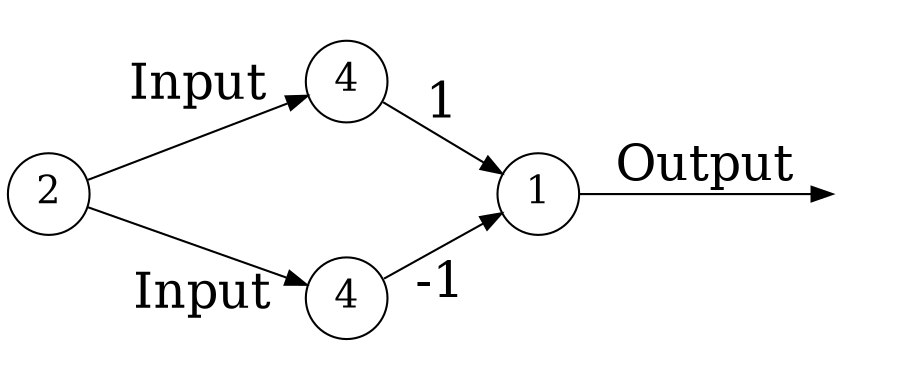 digraph example3 {
    rankdir = "LR";
    ratio=0.4;
    graph [margin=0];
    edge [arrowsize=1, fontsize=24];
    node [shape=circle, width=0.07, fontsize=18];

    s [label="2"]
    l1, l2 [label="4"]
    p [label="1"]
    o [color=white, label=" "]
    s -> l1 [label="Input"]
    s -> l2 [headlabel="Input", labelangle=25, labeldistance=5];
    l1 -> p [label="1"]
    l2 -> p [headlabel="-1", labelangle=20, labeldistance=4.5]
    p -> o [label="Output"]

}